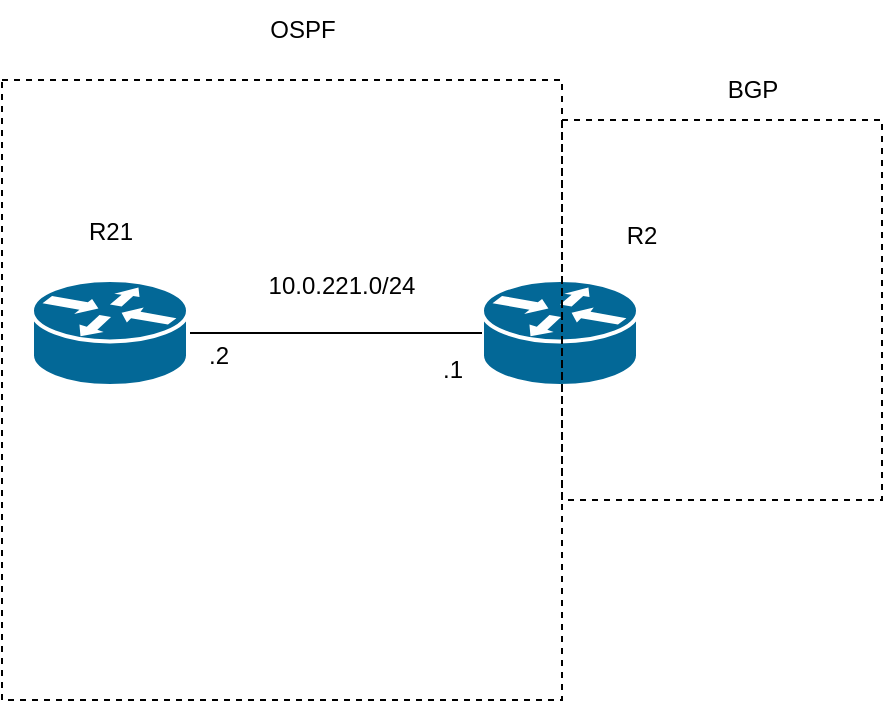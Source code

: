 <mxfile>
    <diagram id="m9W3jjD_vpxuD9zGj7Lp" name="Page-1">
        <mxGraphModel dx="322" dy="768" grid="1" gridSize="10" guides="1" tooltips="1" connect="1" arrows="1" fold="1" page="1" pageScale="1" pageWidth="850" pageHeight="1100" math="0" shadow="0">
            <root>
                <mxCell id="0"/>
                <mxCell id="1" parent="0"/>
                <mxCell id="2" value="" style="shape=mxgraph.cisco.routers.router;sketch=0;html=1;pointerEvents=1;dashed=0;fillColor=#036897;strokeColor=#ffffff;strokeWidth=2;verticalLabelPosition=bottom;verticalAlign=top;align=center;outlineConnect=0;" parent="1" vertex="1">
                    <mxGeometry x="650" y="270" width="78" height="53" as="geometry"/>
                </mxCell>
                <mxCell id="10" style="edgeStyle=orthogonalEdgeStyle;rounded=1;html=1;endArrow=none;endFill=0;" parent="1" source="7" target="2" edge="1">
                    <mxGeometry relative="1" as="geometry"/>
                </mxCell>
                <mxCell id="7" value="" style="shape=mxgraph.cisco.routers.router;sketch=0;html=1;pointerEvents=1;dashed=0;fillColor=#036897;strokeColor=#ffffff;strokeWidth=2;verticalLabelPosition=bottom;verticalAlign=top;align=center;outlineConnect=0;" parent="1" vertex="1">
                    <mxGeometry x="425" y="270" width="78" height="53" as="geometry"/>
                </mxCell>
                <mxCell id="11" value="R2" style="text;html=1;strokeColor=none;fillColor=none;align=center;verticalAlign=middle;whiteSpace=wrap;rounded=0;" parent="1" vertex="1">
                    <mxGeometry x="700" y="233" width="60" height="30" as="geometry"/>
                </mxCell>
                <mxCell id="14" value="" style="rounded=0;whiteSpace=wrap;html=1;fillColor=none;dashed=1;" parent="1" vertex="1">
                    <mxGeometry x="690" y="190" width="160" height="190" as="geometry"/>
                </mxCell>
                <mxCell id="16" value="" style="rounded=0;whiteSpace=wrap;html=1;dashed=1;fillColor=none;" parent="1" vertex="1">
                    <mxGeometry x="410" y="170" width="280" height="310" as="geometry"/>
                </mxCell>
                <mxCell id="17" value="OSPF" style="text;html=1;align=center;verticalAlign=middle;resizable=0;points=[];autosize=1;strokeColor=none;fillColor=none;" parent="1" vertex="1">
                    <mxGeometry x="530" y="130" width="60" height="30" as="geometry"/>
                </mxCell>
                <mxCell id="18" value="BGP&lt;br&gt;" style="text;html=1;align=center;verticalAlign=middle;resizable=0;points=[];autosize=1;strokeColor=none;fillColor=none;" parent="1" vertex="1">
                    <mxGeometry x="760" y="160" width="50" height="30" as="geometry"/>
                </mxCell>
                <mxCell id="19" value="R21" style="text;html=1;strokeColor=none;fillColor=none;align=center;verticalAlign=middle;whiteSpace=wrap;rounded=0;dashed=1;" parent="1" vertex="1">
                    <mxGeometry x="438.5" y="233" width="51" height="25" as="geometry"/>
                </mxCell>
                <mxCell id="22" value="10.0.221.0/24" style="text;html=1;strokeColor=none;fillColor=none;align=center;verticalAlign=middle;whiteSpace=wrap;rounded=0;dashed=1;" parent="1" vertex="1">
                    <mxGeometry x="550" y="258" width="60" height="30" as="geometry"/>
                </mxCell>
                <mxCell id="24" value=".1" style="text;html=1;align=center;verticalAlign=middle;resizable=0;points=[];autosize=1;strokeColor=none;fillColor=none;" parent="1" vertex="1">
                    <mxGeometry x="620" y="300" width="30" height="30" as="geometry"/>
                </mxCell>
                <mxCell id="25" value=".2" style="text;html=1;align=center;verticalAlign=middle;resizable=0;points=[];autosize=1;strokeColor=none;fillColor=none;" parent="1" vertex="1">
                    <mxGeometry x="503" y="293" width="30" height="30" as="geometry"/>
                </mxCell>
            </root>
        </mxGraphModel>
    </diagram>
</mxfile>